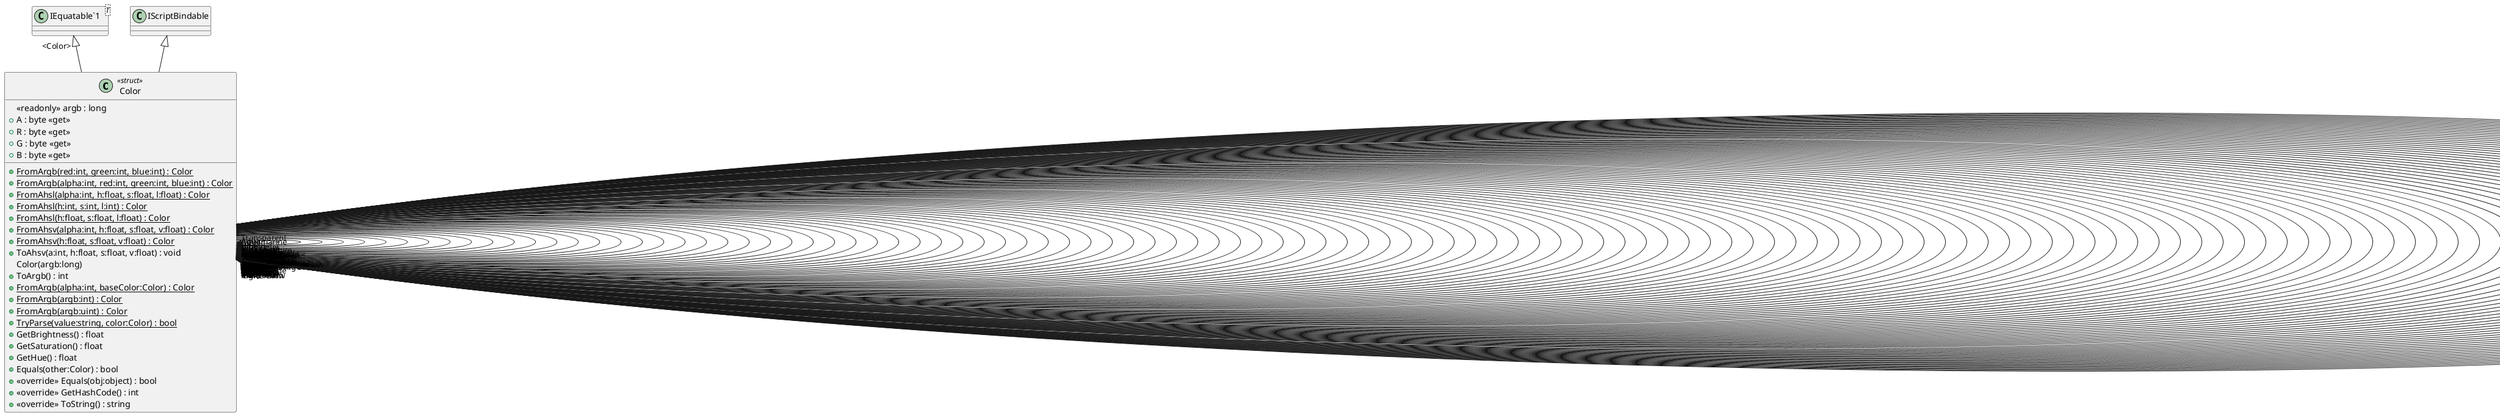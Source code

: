 @startuml
class Color <<struct>> {
    <<readonly>> argb : long
    + {static} FromArgb(red:int, green:int, blue:int) : Color
    + {static} FromArgb(alpha:int, red:int, green:int, blue:int) : Color
    + {static} FromAhsl(alpha:int, h:float, s:float, l:float) : Color
    + {static} FromAhsl(h:int, s:int, l:int) : Color
    + {static} FromAhsl(h:float, s:float, l:float) : Color
    + {static} FromAhsv(alpha:int, h:float, s:float, v:float) : Color
    + {static} FromAhsv(h:float, s:float, v:float) : Color
    + ToAhsv(a:int, h:float, s:float, v:float) : void
    Color(argb:long)
    + ToArgb() : int
    + {static} FromArgb(alpha:int, baseColor:Color) : Color
    + {static} FromArgb(argb:int) : Color
    + {static} FromArgb(argb:uint) : Color
    + {static} TryParse(value:string, color:Color) : bool
    + GetBrightness() : float
    + GetSaturation() : float
    + GetHue() : float
    + A : byte <<get>>
    + R : byte <<get>>
    + G : byte <<get>>
    + B : byte <<get>>
    + Equals(other:Color) : bool
    + <<override>> Equals(obj:object) : bool
    + <<override>> GetHashCode() : int
    + <<override>> ToString() : string
}
class "IEquatable`1"<T> {
}
"IEquatable`1" "<Color>" <|-- Color
IScriptBindable <|-- Color
Color --> "Transparent" Color
Color --> "AliceBlue" Color
Color --> "AntiqueWhite" Color
Color --> "Aqua" Color
Color --> "Aquamarine" Color
Color --> "Azure" Color
Color --> "Beige" Color
Color --> "Bisque" Color
Color --> "Black" Color
Color --> "BlanchedAlmond" Color
Color --> "Blue" Color
Color --> "BlueViolet" Color
Color --> "Brown" Color
Color --> "BurlyWood" Color
Color --> "CadetBlue" Color
Color --> "Chartreuse" Color
Color --> "Chocolate" Color
Color --> "Coral" Color
Color --> "CornflowerBlue" Color
Color --> "Cornsilk" Color
Color --> "Crimson" Color
Color --> "Cyan" Color
Color --> "DarkBlue" Color
Color --> "DarkCyan" Color
Color --> "DarkGoldenrod" Color
Color --> "DarkGray" Color
Color --> "DarkGreen" Color
Color --> "DarkKhaki" Color
Color --> "DarkMagenta" Color
Color --> "DarkOliveGreen" Color
Color --> "DarkOrange" Color
Color --> "DarkOrchid" Color
Color --> "DarkRed" Color
Color --> "DarkSalmon" Color
Color --> "DarkSeaGreen" Color
Color --> "DarkSlateBlue" Color
Color --> "DarkSlateGray" Color
Color --> "DarkTurquoise" Color
Color --> "DarkViolet" Color
Color --> "DeepPink" Color
Color --> "DeepSkyBlue" Color
Color --> "DimGray" Color
Color --> "DodgerBlue" Color
Color --> "Firebrick" Color
Color --> "FloralWhite" Color
Color --> "ForestGreen" Color
Color --> "Fuchsia" Color
Color --> "Gainsboro" Color
Color --> "GhostWhite" Color
Color --> "Gold" Color
Color --> "Goldenrod" Color
Color --> "Gray" Color
Color --> "Green" Color
Color --> "GreenYellow" Color
Color --> "Honeydew" Color
Color --> "HotPink" Color
Color --> "IndianRed" Color
Color --> "Indigo" Color
Color --> "Ivory" Color
Color --> "Khaki" Color
Color --> "Lavender" Color
Color --> "LavenderBlush" Color
Color --> "LawnGreen" Color
Color --> "LemonChiffon" Color
Color --> "LightBlue" Color
Color --> "LightCoral" Color
Color --> "LightCyan" Color
Color --> "LightGoldenrodYellow" Color
Color --> "LightGray" Color
Color --> "LightGreen" Color
Color --> "LightPink" Color
Color --> "LightSalmon" Color
Color --> "LightSeaGreen" Color
Color --> "LightSkyBlue" Color
Color --> "LightSlateGray" Color
Color --> "LightSteelBlue" Color
Color --> "LightYellow" Color
Color --> "Lime" Color
Color --> "LimeGreen" Color
Color --> "Linen" Color
Color --> "Magenta" Color
Color --> "Maroon" Color
Color --> "MediumAquamarine" Color
Color --> "MediumBlue" Color
Color --> "MediumOrchid" Color
Color --> "MediumPurple" Color
Color --> "MediumSeaGreen" Color
Color --> "MediumSlateBlue" Color
Color --> "MediumSpringGreen" Color
Color --> "MediumTurquoise" Color
Color --> "MediumVioletRed" Color
Color --> "MidnightBlue" Color
Color --> "MintCream" Color
Color --> "MistyRose" Color
Color --> "Moccasin" Color
Color --> "NavajoWhite" Color
Color --> "Navy" Color
Color --> "OldLace" Color
Color --> "Olive" Color
Color --> "OliveDrab" Color
Color --> "Orange" Color
Color --> "OrangeRed" Color
Color --> "Orchid" Color
Color --> "PaleGoldenrod" Color
Color --> "PaleGreen" Color
Color --> "PaleTurquoise" Color
Color --> "PaleVioletRed" Color
Color --> "PapayaWhip" Color
Color --> "PeachPuff" Color
Color --> "Peru" Color
Color --> "Pink" Color
Color --> "Plum" Color
Color --> "PowderBlue" Color
Color --> "Purple" Color
Color --> "Red" Color
Color --> "RosyBrown" Color
Color --> "RoyalBlue" Color
Color --> "SaddleBrown" Color
Color --> "Salmon" Color
Color --> "SandyBrown" Color
Color --> "SeaGreen" Color
Color --> "SeaShell" Color
Color --> "Sienna" Color
Color --> "Silver" Color
Color --> "SkyBlue" Color
Color --> "SlateBlue" Color
Color --> "SlateGray" Color
Color --> "Snow" Color
Color --> "SpringGreen" Color
Color --> "SteelBlue" Color
Color --> "Tan" Color
Color --> "Teal" Color
Color --> "Thistle" Color
Color --> "Tomato" Color
Color --> "Turquoise" Color
Color --> "Violet" Color
Color --> "Wheat" Color
Color --> "White" Color
Color --> "WhiteSmoke" Color
Color --> "Yellow" Color
Color --> "YellowGreen" Color
@enduml
